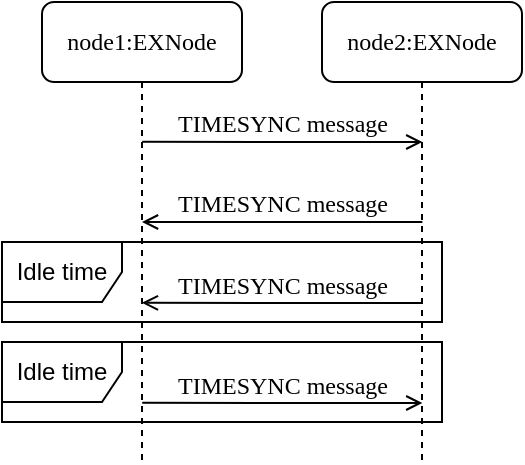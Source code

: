 <mxfile version="12.3.2" type="device" pages="1"><diagram name="Page-1" id="13e1069c-82ec-6db2-03f1-153e76fe0fe0"><mxGraphModel dx="760" dy="652" grid="1" gridSize="10" guides="1" tooltips="1" connect="1" arrows="1" fold="1" page="1" pageScale="1" pageWidth="1100" pageHeight="850" background="#ffffff" math="0" shadow="0"><root><mxCell id="0"/><mxCell id="1" parent="0"/><mxCell id="7baba1c4bc27f4b0-4" value="node1:EXNode" style="shape=umlLifeline;perimeter=lifelinePerimeter;whiteSpace=wrap;html=1;container=1;collapsible=0;recursiveResize=0;outlineConnect=0;rounded=1;shadow=0;comic=0;labelBackgroundColor=none;strokeWidth=1;fontFamily=Verdana;fontSize=12;align=center;" parent="1" vertex="1"><mxGeometry x="50" y="60" width="100" height="230" as="geometry"/></mxCell><mxCell id="7baba1c4bc27f4b0-5" value="node2:EXNode" style="shape=umlLifeline;perimeter=lifelinePerimeter;whiteSpace=wrap;html=1;container=1;collapsible=0;recursiveResize=0;outlineConnect=0;rounded=1;shadow=0;comic=0;labelBackgroundColor=none;strokeWidth=1;fontFamily=Verdana;fontSize=12;align=center;" parent="1" vertex="1"><mxGeometry x="190" y="60" width="100" height="230" as="geometry"/></mxCell><mxCell id="NOUZiheQ0763GmgvLmlp-2" value="TIMESYNC message" style="html=1;verticalAlign=bottom;endArrow=none;entryX=0;entryY=0;labelBackgroundColor=none;fontFamily=Verdana;fontSize=12;edgeStyle=elbowEdgeStyle;elbow=vertical;endFill=0;startArrow=open;startFill=0;" edge="1" parent="1" source="7baba1c4bc27f4b0-4"><mxGeometry relative="1" as="geometry"><mxPoint x="104.929" y="170.5" as="sourcePoint"/><mxPoint x="240.172" y="170.224" as="targetPoint"/><Array as="points"/></mxGeometry></mxCell><mxCell id="NOUZiheQ0763GmgvLmlp-3" value="TIMESYNC message" style="html=1;verticalAlign=bottom;endArrow=open;entryX=0;entryY=0;labelBackgroundColor=none;fontFamily=Verdana;fontSize=12;edgeStyle=elbowEdgeStyle;elbow=vertical;endFill=0;startArrow=none;startFill=0;" edge="1" parent="1"><mxGeometry relative="1" as="geometry"><mxPoint x="100.1" y="129.9" as="sourcePoint"/><mxPoint x="240.172" y="129.724" as="targetPoint"/><Array as="points"/></mxGeometry></mxCell><mxCell id="NOUZiheQ0763GmgvLmlp-19" value="TIMESYNC message" style="html=1;verticalAlign=bottom;endArrow=none;entryX=0;entryY=0;labelBackgroundColor=none;fontFamily=Verdana;fontSize=12;edgeStyle=elbowEdgeStyle;elbow=vertical;endFill=0;startArrow=open;startFill=0;" edge="1" parent="1"><mxGeometry relative="1" as="geometry"><mxPoint x="99.929" y="210.429" as="sourcePoint"/><mxPoint x="240.172" y="210.224" as="targetPoint"/><Array as="points"/></mxGeometry></mxCell><mxCell id="NOUZiheQ0763GmgvLmlp-20" value="TIMESYNC message" style="html=1;verticalAlign=bottom;endArrow=open;entryX=0;entryY=0;labelBackgroundColor=none;fontFamily=Verdana;fontSize=12;edgeStyle=elbowEdgeStyle;elbow=vertical;endFill=0;startArrow=none;startFill=0;" edge="1" parent="1"><mxGeometry relative="1" as="geometry"><mxPoint x="100.1" y="260.4" as="sourcePoint"/><mxPoint x="240.172" y="260.224" as="targetPoint"/><Array as="points"/></mxGeometry></mxCell><mxCell id="NOUZiheQ0763GmgvLmlp-22" value="Idle time" style="shape=umlFrame;whiteSpace=wrap;html=1;" vertex="1" parent="1"><mxGeometry x="30" y="180" width="220" height="40" as="geometry"/></mxCell><mxCell id="NOUZiheQ0763GmgvLmlp-24" value="Idle time" style="shape=umlFrame;whiteSpace=wrap;html=1;" vertex="1" parent="1"><mxGeometry x="30" y="230" width="220" height="40" as="geometry"/></mxCell></root></mxGraphModel></diagram></mxfile>